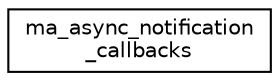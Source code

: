 digraph "Graphical Class Hierarchy"
{
 // LATEX_PDF_SIZE
  edge [fontname="Helvetica",fontsize="10",labelfontname="Helvetica",labelfontsize="10"];
  node [fontname="Helvetica",fontsize="10",shape=record];
  rankdir="LR";
  Node0 [label="ma_async_notification\l_callbacks",height=0.2,width=0.4,color="black", fillcolor="white", style="filled",URL="$structma__async__notification__callbacks.html",tooltip=" "];
}
